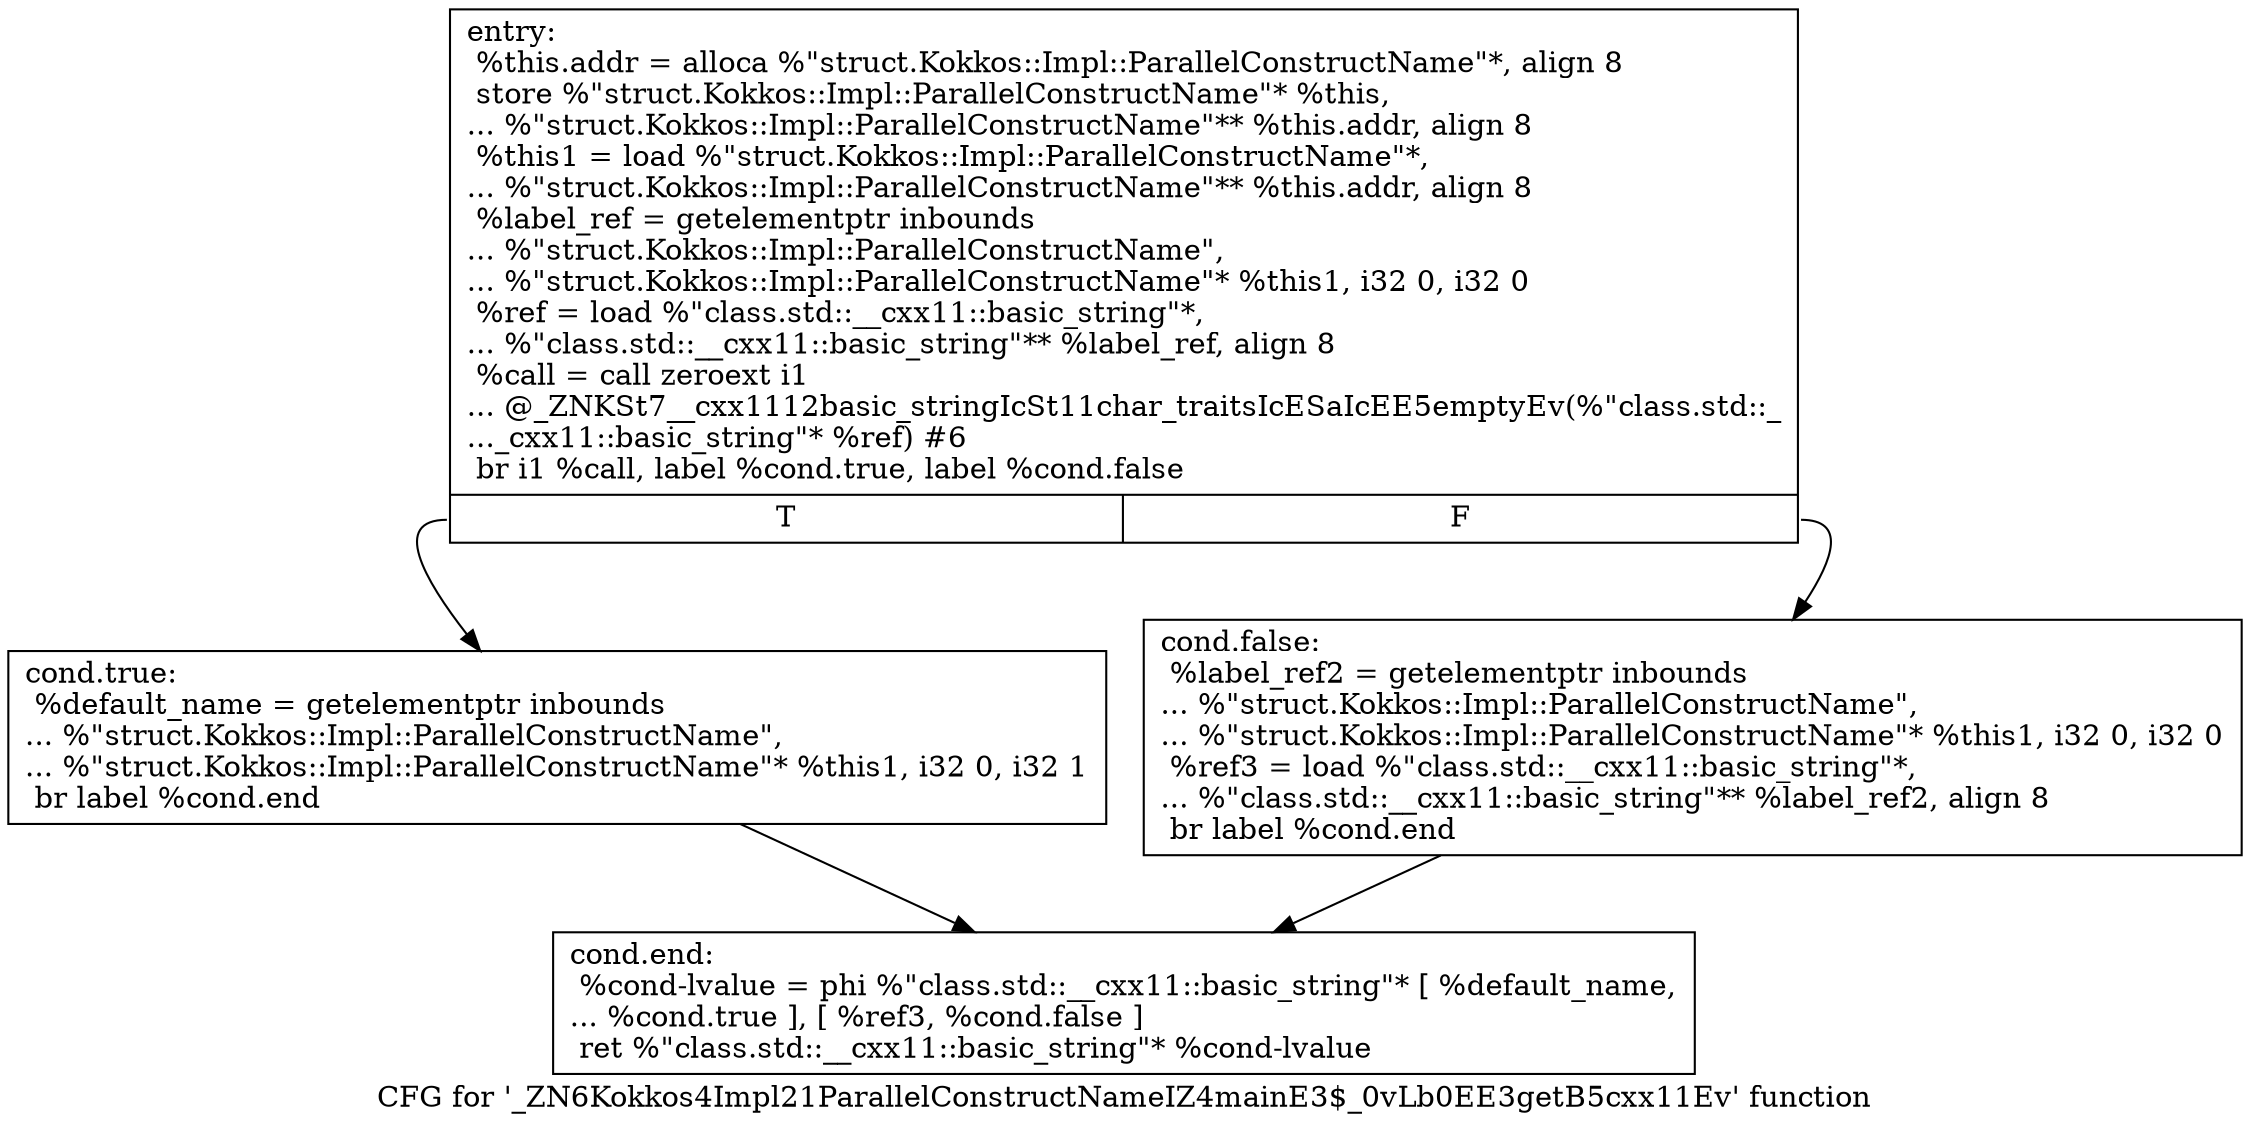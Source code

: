 digraph "CFG for '_ZN6Kokkos4Impl21ParallelConstructNameIZ4mainE3$_0vLb0EE3getB5cxx11Ev' function" {
	label="CFG for '_ZN6Kokkos4Impl21ParallelConstructNameIZ4mainE3$_0vLb0EE3getB5cxx11Ev' function";

	Node0x5e95710 [shape=record,label="{entry:\l  %this.addr = alloca %\"struct.Kokkos::Impl::ParallelConstructName\"*, align 8\l  store %\"struct.Kokkos::Impl::ParallelConstructName\"* %this,\l... %\"struct.Kokkos::Impl::ParallelConstructName\"** %this.addr, align 8\l  %this1 = load %\"struct.Kokkos::Impl::ParallelConstructName\"*,\l... %\"struct.Kokkos::Impl::ParallelConstructName\"** %this.addr, align 8\l  %label_ref = getelementptr inbounds\l... %\"struct.Kokkos::Impl::ParallelConstructName\",\l... %\"struct.Kokkos::Impl::ParallelConstructName\"* %this1, i32 0, i32 0\l  %ref = load %\"class.std::__cxx11::basic_string\"*,\l... %\"class.std::__cxx11::basic_string\"** %label_ref, align 8\l  %call = call zeroext i1\l... @_ZNKSt7__cxx1112basic_stringIcSt11char_traitsIcESaIcEE5emptyEv(%\"class.std::_\l..._cxx11::basic_string\"* %ref) #6\l  br i1 %call, label %cond.true, label %cond.false\l|{<s0>T|<s1>F}}"];
	Node0x5e95710:s0 -> Node0x5e96240;
	Node0x5e95710:s1 -> Node0x5e96430;
	Node0x5e96240 [shape=record,label="{cond.true:                                        \l  %default_name = getelementptr inbounds\l... %\"struct.Kokkos::Impl::ParallelConstructName\",\l... %\"struct.Kokkos::Impl::ParallelConstructName\"* %this1, i32 0, i32 1\l  br label %cond.end\l}"];
	Node0x5e96240 -> Node0x5e96670;
	Node0x5e96430 [shape=record,label="{cond.false:                                       \l  %label_ref2 = getelementptr inbounds\l... %\"struct.Kokkos::Impl::ParallelConstructName\",\l... %\"struct.Kokkos::Impl::ParallelConstructName\"* %this1, i32 0, i32 0\l  %ref3 = load %\"class.std::__cxx11::basic_string\"*,\l... %\"class.std::__cxx11::basic_string\"** %label_ref2, align 8\l  br label %cond.end\l}"];
	Node0x5e96430 -> Node0x5e96670;
	Node0x5e96670 [shape=record,label="{cond.end:                                         \l  %cond-lvalue = phi %\"class.std::__cxx11::basic_string\"* [ %default_name,\l... %cond.true ], [ %ref3, %cond.false ]\l  ret %\"class.std::__cxx11::basic_string\"* %cond-lvalue\l}"];
}
